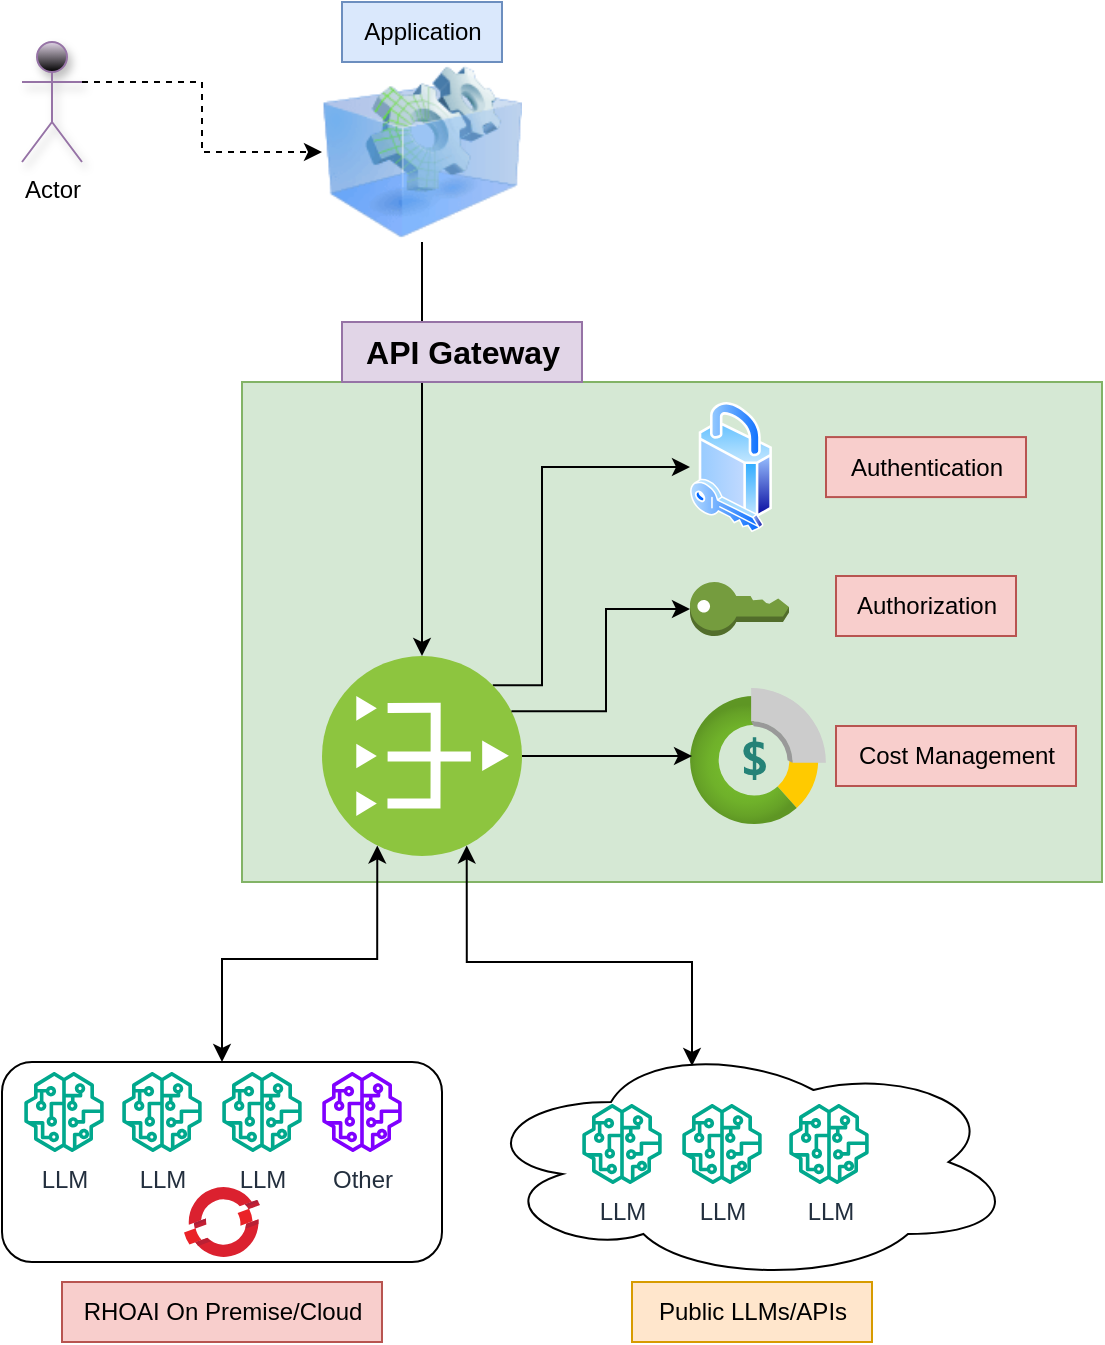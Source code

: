 <mxfile version="28.0.6">
  <diagram name="Page-1" id="IYeTzW7Sgn3oEGOGN4nX">
    <mxGraphModel dx="437" dy="848" grid="1" gridSize="10" guides="1" tooltips="1" connect="1" arrows="1" fold="1" page="1" pageScale="1" pageWidth="850" pageHeight="1100" math="0" shadow="0">
      <root>
        <mxCell id="0" />
        <mxCell id="1" parent="0" />
        <mxCell id="MqZazWGLqx92o8CUSCL2-41" value="" style="rounded=0;whiteSpace=wrap;html=1;fillColor=#d5e8d4;strokeColor=#82b366;" vertex="1" parent="1">
          <mxGeometry x="160" y="220" width="430" height="250" as="geometry" />
        </mxCell>
        <mxCell id="MqZazWGLqx92o8CUSCL2-44" style="edgeStyle=orthogonalEdgeStyle;rounded=0;orthogonalLoop=1;jettySize=auto;html=1;exitX=1;exitY=0.333;exitDx=0;exitDy=0;exitPerimeter=0;entryX=0;entryY=0.5;entryDx=0;entryDy=0;dashed=1;" edge="1" parent="1" source="MqZazWGLqx92o8CUSCL2-1" target="MqZazWGLqx92o8CUSCL2-2">
          <mxGeometry relative="1" as="geometry" />
        </mxCell>
        <mxCell id="MqZazWGLqx92o8CUSCL2-1" value="Actor" style="shape=umlActor;verticalLabelPosition=bottom;verticalAlign=top;html=1;outlineConnect=0;fillColor=#e1d5e7;strokeColor=#9673a6;shadow=1;gradientColor=default;" vertex="1" parent="1">
          <mxGeometry x="50" y="50" width="30" height="60" as="geometry" />
        </mxCell>
        <mxCell id="MqZazWGLqx92o8CUSCL2-30" style="edgeStyle=orthogonalEdgeStyle;rounded=0;orthogonalLoop=1;jettySize=auto;html=1;exitX=0.5;exitY=1;exitDx=0;exitDy=0;entryX=0.5;entryY=0;entryDx=0;entryDy=0;" edge="1" parent="1" source="MqZazWGLqx92o8CUSCL2-2" target="MqZazWGLqx92o8CUSCL2-4">
          <mxGeometry relative="1" as="geometry">
            <mxPoint x="250" y="240" as="sourcePoint" />
          </mxGeometry>
        </mxCell>
        <mxCell id="MqZazWGLqx92o8CUSCL2-2" value="" style="image;html=1;image=img/lib/clip_art/computers/Virtual_Application_128x128.png" vertex="1" parent="1">
          <mxGeometry x="200" y="60" width="100" height="90" as="geometry" />
        </mxCell>
        <mxCell id="MqZazWGLqx92o8CUSCL2-25" style="edgeStyle=orthogonalEdgeStyle;rounded=0;orthogonalLoop=1;jettySize=auto;html=1;exitX=0.25;exitY=1;exitDx=0;exitDy=0;entryX=0.5;entryY=0;entryDx=0;entryDy=0;startArrow=classic;startFill=1;" edge="1" parent="1" source="MqZazWGLqx92o8CUSCL2-4" target="MqZazWGLqx92o8CUSCL2-8">
          <mxGeometry relative="1" as="geometry" />
        </mxCell>
        <mxCell id="MqZazWGLqx92o8CUSCL2-29" style="edgeStyle=orthogonalEdgeStyle;rounded=0;orthogonalLoop=1;jettySize=auto;html=1;exitX=1;exitY=0;exitDx=0;exitDy=0;entryX=0;entryY=0.5;entryDx=0;entryDy=0;" edge="1" parent="1" source="MqZazWGLqx92o8CUSCL2-4">
          <mxGeometry relative="1" as="geometry">
            <mxPoint x="384.0" y="262.54" as="targetPoint" />
            <Array as="points">
              <mxPoint x="310" y="372" />
              <mxPoint x="310" y="263" />
            </Array>
          </mxGeometry>
        </mxCell>
        <mxCell id="MqZazWGLqx92o8CUSCL2-4" value="" style="image;aspect=fixed;perimeter=ellipsePerimeter;html=1;align=center;shadow=0;dashed=0;fontColor=#4277BB;labelBackgroundColor=default;fontSize=12;spacingTop=3;image=img/lib/ibm/vpc/PublicGateway.svg;" vertex="1" parent="1">
          <mxGeometry x="200" y="357" width="100" height="100" as="geometry" />
        </mxCell>
        <mxCell id="MqZazWGLqx92o8CUSCL2-17" value="" style="image;aspect=fixed;perimeter=ellipsePerimeter;html=1;align=center;shadow=0;dashed=0;spacingTop=3;image=img/lib/active_directory/security.svg;" vertex="1" parent="1">
          <mxGeometry x="384" y="230" width="41" height="65.08" as="geometry" />
        </mxCell>
        <mxCell id="MqZazWGLqx92o8CUSCL2-19" value="" style="outlineConnect=0;dashed=0;verticalLabelPosition=bottom;verticalAlign=top;align=center;html=1;shape=mxgraph.aws3.add_on;fillColor=#759C3E;gradientColor=none;" vertex="1" parent="1">
          <mxGeometry x="384" y="320" width="49.5" height="27" as="geometry" />
        </mxCell>
        <mxCell id="MqZazWGLqx92o8CUSCL2-20" value="" style="image;aspect=fixed;html=1;points=[];align=center;fontSize=12;image=img/lib/azure2/management_governance/Cost_Management_and_Billing.svg;" vertex="1" parent="1">
          <mxGeometry x="384" y="373" width="68" height="68" as="geometry" />
        </mxCell>
        <mxCell id="MqZazWGLqx92o8CUSCL2-14" value="" style="ellipse;shape=cloud;whiteSpace=wrap;html=1;" vertex="1" parent="1">
          <mxGeometry x="277" y="550" width="270" height="120" as="geometry" />
        </mxCell>
        <mxCell id="MqZazWGLqx92o8CUSCL2-27" style="edgeStyle=orthogonalEdgeStyle;rounded=0;orthogonalLoop=1;jettySize=auto;html=1;exitX=1;exitY=0.5;exitDx=0;exitDy=0;entryX=0.015;entryY=0.5;entryDx=0;entryDy=0;entryPerimeter=0;" edge="1" parent="1" source="MqZazWGLqx92o8CUSCL2-4" target="MqZazWGLqx92o8CUSCL2-20">
          <mxGeometry relative="1" as="geometry" />
        </mxCell>
        <mxCell id="MqZazWGLqx92o8CUSCL2-28" style="edgeStyle=orthogonalEdgeStyle;rounded=0;orthogonalLoop=1;jettySize=auto;html=1;exitX=1;exitY=0.25;exitDx=0;exitDy=0;entryX=0;entryY=0.5;entryDx=0;entryDy=0;entryPerimeter=0;" edge="1" parent="1" source="MqZazWGLqx92o8CUSCL2-4" target="MqZazWGLqx92o8CUSCL2-19">
          <mxGeometry relative="1" as="geometry" />
        </mxCell>
        <mxCell id="MqZazWGLqx92o8CUSCL2-6" value="" style="sketch=0;outlineConnect=0;fontColor=#232F3E;gradientColor=none;fillColor=#01A88D;strokeColor=none;dashed=0;verticalLabelPosition=bottom;verticalAlign=top;align=center;html=1;fontSize=12;fontStyle=0;aspect=fixed;pointerEvents=1;shape=mxgraph.aws4.sagemaker_model;" vertex="1" parent="1">
          <mxGeometry x="110" y="590" width="40" height="40" as="geometry" />
        </mxCell>
        <mxCell id="MqZazWGLqx92o8CUSCL2-8" value="" style="rounded=1;whiteSpace=wrap;html=1;" vertex="1" parent="1">
          <mxGeometry x="40" y="560" width="220" height="100" as="geometry" />
        </mxCell>
        <mxCell id="MqZazWGLqx92o8CUSCL2-9" value="LLM" style="sketch=0;outlineConnect=0;fontColor=#232F3E;gradientColor=none;fillColor=#01A88D;strokeColor=none;dashed=0;verticalLabelPosition=bottom;verticalAlign=top;align=center;html=1;fontSize=12;fontStyle=0;aspect=fixed;pointerEvents=1;shape=mxgraph.aws4.sagemaker_model;" vertex="1" parent="1">
          <mxGeometry x="51" y="565" width="40" height="40" as="geometry" />
        </mxCell>
        <mxCell id="MqZazWGLqx92o8CUSCL2-10" value="LLM" style="sketch=0;outlineConnect=0;fontColor=#232F3E;gradientColor=none;fillColor=#01A88D;strokeColor=none;dashed=0;verticalLabelPosition=bottom;verticalAlign=top;align=center;html=1;fontSize=12;fontStyle=0;aspect=fixed;pointerEvents=1;shape=mxgraph.aws4.sagemaker_model;" vertex="1" parent="1">
          <mxGeometry x="100" y="565" width="40" height="40" as="geometry" />
        </mxCell>
        <mxCell id="MqZazWGLqx92o8CUSCL2-11" value="LLM" style="sketch=0;outlineConnect=0;fontColor=#232F3E;gradientColor=none;fillColor=#01A88D;strokeColor=none;dashed=0;verticalLabelPosition=bottom;verticalAlign=top;align=center;html=1;fontSize=12;fontStyle=0;aspect=fixed;pointerEvents=1;shape=mxgraph.aws4.sagemaker_model;" vertex="1" parent="1">
          <mxGeometry x="150" y="565" width="40" height="40" as="geometry" />
        </mxCell>
        <mxCell id="MqZazWGLqx92o8CUSCL2-12" value="Other" style="sketch=0;outlineConnect=0;fontColor=#232F3E;gradientColor=none;fillColor=#7F00FF;strokeColor=none;dashed=0;verticalLabelPosition=bottom;verticalAlign=top;align=center;html=1;fontSize=12;fontStyle=0;aspect=fixed;pointerEvents=1;shape=mxgraph.aws4.sagemaker_model;" vertex="1" parent="1">
          <mxGeometry x="200" y="565" width="40" height="40" as="geometry" />
        </mxCell>
        <mxCell id="MqZazWGLqx92o8CUSCL2-13" value="" style="image;aspect=fixed;html=1;points=[];align=center;fontSize=12;image=img/lib/azure2/containers/Azure_Red_Hat_OpenShift.svg;" vertex="1" parent="1">
          <mxGeometry x="131" y="621" width="38" height="38" as="geometry" />
        </mxCell>
        <mxCell id="MqZazWGLqx92o8CUSCL2-33" value="Authentication" style="text;html=1;align=center;verticalAlign=middle;resizable=0;points=[];autosize=1;strokeColor=#b85450;fillColor=#f8cecc;" vertex="1" parent="1">
          <mxGeometry x="452" y="247.54" width="100" height="30" as="geometry" />
        </mxCell>
        <mxCell id="MqZazWGLqx92o8CUSCL2-34" value="Authorization" style="text;html=1;align=center;verticalAlign=middle;resizable=0;points=[];autosize=1;strokeColor=#b85450;fillColor=#f8cecc;" vertex="1" parent="1">
          <mxGeometry x="457" y="317" width="90" height="30" as="geometry" />
        </mxCell>
        <mxCell id="MqZazWGLqx92o8CUSCL2-35" value="Cost Management" style="text;html=1;align=center;verticalAlign=middle;resizable=0;points=[];autosize=1;strokeColor=#b85450;fillColor=#f8cecc;" vertex="1" parent="1">
          <mxGeometry x="457" y="392" width="120" height="30" as="geometry" />
        </mxCell>
        <mxCell id="MqZazWGLqx92o8CUSCL2-36" value="Application" style="text;html=1;align=center;verticalAlign=middle;resizable=0;points=[];autosize=1;strokeColor=#6c8ebf;fillColor=#dae8fc;rounded=0;" vertex="1" parent="1">
          <mxGeometry x="210" y="30" width="80" height="30" as="geometry" />
        </mxCell>
        <mxCell id="MqZazWGLqx92o8CUSCL2-37" value="RHOAI On Premise/Cloud" style="text;html=1;align=center;verticalAlign=middle;resizable=0;points=[];autosize=1;strokeColor=#b85450;fillColor=#f8cecc;" vertex="1" parent="1">
          <mxGeometry x="70" y="670" width="160" height="30" as="geometry" />
        </mxCell>
        <mxCell id="MqZazWGLqx92o8CUSCL2-38" value="Public LLMs/APIs" style="text;html=1;align=center;verticalAlign=middle;resizable=0;points=[];autosize=1;strokeColor=#d79b00;fillColor=#ffe6cc;" vertex="1" parent="1">
          <mxGeometry x="355" y="670" width="120" height="30" as="geometry" />
        </mxCell>
        <mxCell id="MqZazWGLqx92o8CUSCL2-43" value="&lt;b&gt;&lt;font style=&quot;font-size: 16px;&quot;&gt;API Gateway&lt;/font&gt;&lt;/b&gt;" style="text;html=1;align=center;verticalAlign=middle;resizable=0;points=[];autosize=1;strokeColor=#9673a6;fillColor=#e1d5e7;" vertex="1" parent="1">
          <mxGeometry x="210" y="190" width="120" height="30" as="geometry" />
        </mxCell>
        <mxCell id="MqZazWGLqx92o8CUSCL2-45" value="LLM" style="sketch=0;outlineConnect=0;fontColor=#232F3E;gradientColor=none;fillColor=#01A88D;strokeColor=none;dashed=0;verticalLabelPosition=bottom;verticalAlign=top;align=center;html=1;fontSize=12;fontStyle=0;aspect=fixed;pointerEvents=1;shape=mxgraph.aws4.sagemaker_model;" vertex="1" parent="1">
          <mxGeometry x="330" y="581" width="40" height="40" as="geometry" />
        </mxCell>
        <mxCell id="MqZazWGLqx92o8CUSCL2-46" value="LLM" style="sketch=0;outlineConnect=0;fontColor=#232F3E;gradientColor=none;fillColor=#01A88D;strokeColor=none;dashed=0;verticalLabelPosition=bottom;verticalAlign=top;align=center;html=1;fontSize=12;fontStyle=0;aspect=fixed;pointerEvents=1;shape=mxgraph.aws4.sagemaker_model;" vertex="1" parent="1">
          <mxGeometry x="380" y="581" width="40" height="40" as="geometry" />
        </mxCell>
        <mxCell id="MqZazWGLqx92o8CUSCL2-47" value="LLM" style="sketch=0;outlineConnect=0;fontColor=#232F3E;gradientColor=none;fillColor=#01A88D;strokeColor=none;dashed=0;verticalLabelPosition=bottom;verticalAlign=top;align=center;html=1;fontSize=12;fontStyle=0;aspect=fixed;pointerEvents=1;shape=mxgraph.aws4.sagemaker_model;" vertex="1" parent="1">
          <mxGeometry x="433.5" y="581" width="40" height="40" as="geometry" />
        </mxCell>
        <mxCell id="MqZazWGLqx92o8CUSCL2-50" style="edgeStyle=orthogonalEdgeStyle;rounded=0;orthogonalLoop=1;jettySize=auto;html=1;exitX=0.75;exitY=1;exitDx=0;exitDy=0;entryX=0.4;entryY=0.1;entryDx=0;entryDy=0;entryPerimeter=0;startArrow=classic;startFill=1;" edge="1" parent="1" source="MqZazWGLqx92o8CUSCL2-4" target="MqZazWGLqx92o8CUSCL2-14">
          <mxGeometry relative="1" as="geometry">
            <Array as="points">
              <mxPoint x="272" y="510" />
              <mxPoint x="385" y="510" />
            </Array>
          </mxGeometry>
        </mxCell>
      </root>
    </mxGraphModel>
  </diagram>
</mxfile>
